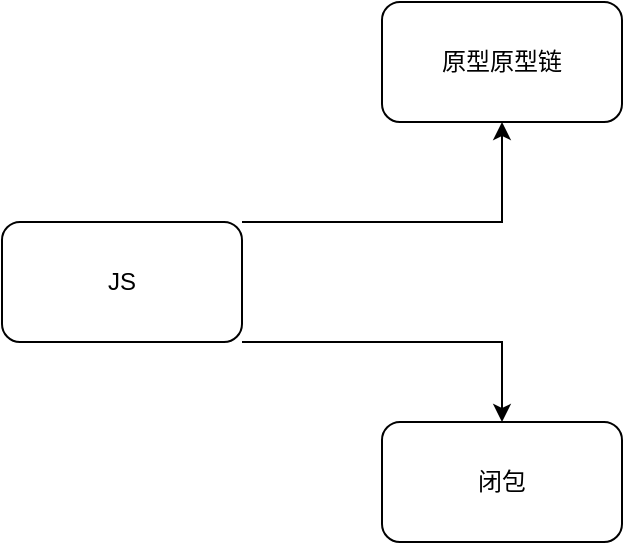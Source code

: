 <mxfile version="24.9.2">
  <diagram name="第 1 页" id="jj3uj-9trZfA15PM5Gmz">
    <mxGraphModel dx="947" dy="642" grid="1" gridSize="10" guides="1" tooltips="1" connect="1" arrows="1" fold="1" page="1" pageScale="1" pageWidth="827" pageHeight="1169" math="0" shadow="0">
      <root>
        <mxCell id="0" />
        <mxCell id="1" parent="0" />
        <mxCell id="NEVNXQFvxKEVhjjCDYS3-3" value="" style="edgeStyle=orthogonalEdgeStyle;rounded=0;orthogonalLoop=1;jettySize=auto;html=1;" edge="1" parent="1" source="NEVNXQFvxKEVhjjCDYS3-1" target="NEVNXQFvxKEVhjjCDYS3-2">
          <mxGeometry relative="1" as="geometry">
            <Array as="points">
              <mxPoint x="400" y="230" />
            </Array>
          </mxGeometry>
        </mxCell>
        <mxCell id="NEVNXQFvxKEVhjjCDYS3-5" value="" style="edgeStyle=orthogonalEdgeStyle;rounded=0;orthogonalLoop=1;jettySize=auto;html=1;" edge="1" parent="1" source="NEVNXQFvxKEVhjjCDYS3-1" target="NEVNXQFvxKEVhjjCDYS3-4">
          <mxGeometry relative="1" as="geometry">
            <Array as="points">
              <mxPoint x="320" y="290" />
              <mxPoint x="320" y="290" />
            </Array>
          </mxGeometry>
        </mxCell>
        <mxCell id="NEVNXQFvxKEVhjjCDYS3-1" value="JS" style="rounded=1;whiteSpace=wrap;html=1;" vertex="1" parent="1">
          <mxGeometry x="150" y="230" width="120" height="60" as="geometry" />
        </mxCell>
        <mxCell id="NEVNXQFvxKEVhjjCDYS3-2" value="原型原型链" style="whiteSpace=wrap;html=1;rounded=1;" vertex="1" parent="1">
          <mxGeometry x="340" y="120" width="120" height="60" as="geometry" />
        </mxCell>
        <mxCell id="NEVNXQFvxKEVhjjCDYS3-4" value="闭包" style="whiteSpace=wrap;html=1;rounded=1;" vertex="1" parent="1">
          <mxGeometry x="340" y="330" width="120" height="60" as="geometry" />
        </mxCell>
      </root>
    </mxGraphModel>
  </diagram>
</mxfile>
